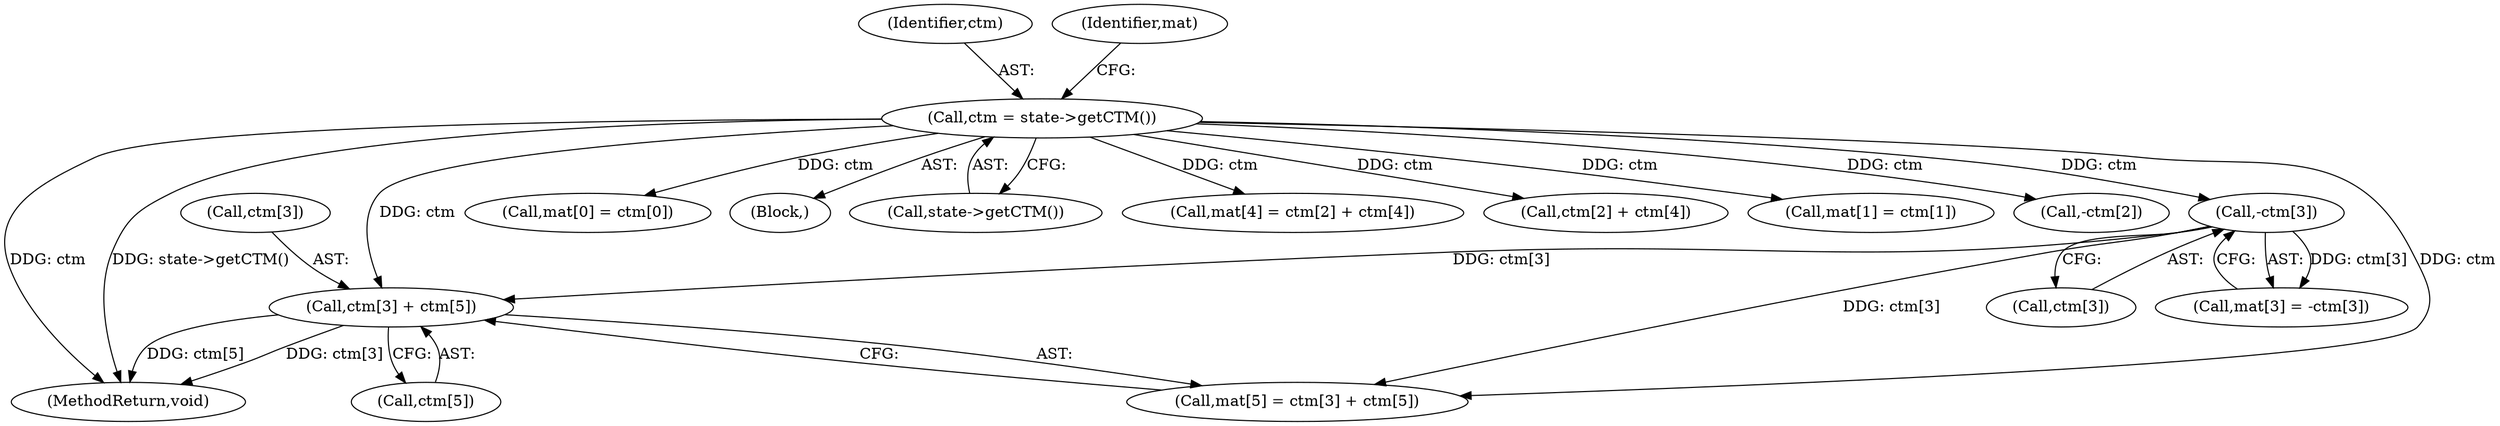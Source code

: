 digraph "0_poppler_7b2d314a61fd0e12f47c62996cb49ec0d1ba747a_12@array" {
"1000174" [label="(Call,ctm[3] + ctm[5])"];
"1000126" [label="(Call,ctm = state->getCTM())"];
"1000155" [label="(Call,-ctm[3])"];
"1000129" [label="(Call,mat[0] = ctm[0])"];
"1000178" [label="(Call,ctm[5])"];
"1000155" [label="(Call,-ctm[3])"];
"1000174" [label="(Call,ctm[3] + ctm[5])"];
"1000175" [label="(Call,ctm[3])"];
"1000170" [label="(Call,mat[5] = ctm[3] + ctm[5])"];
"1000126" [label="(Call,ctm = state->getCTM())"];
"1000111" [label="(Block,)"];
"1000127" [label="(Identifier,ctm)"];
"1000131" [label="(Identifier,mat)"];
"1000128" [label="(Call,state->getCTM())"];
"1000159" [label="(Call,mat[4] = ctm[2] + ctm[4])"];
"1000163" [label="(Call,ctm[2] + ctm[4])"];
"1000156" [label="(Call,ctm[3])"];
"1000151" [label="(Call,mat[3] = -ctm[3])"];
"1000136" [label="(Call,mat[1] = ctm[1])"];
"1000147" [label="(Call,-ctm[2])"];
"1000665" [label="(MethodReturn,void)"];
"1000174" -> "1000170"  [label="AST: "];
"1000174" -> "1000178"  [label="CFG: "];
"1000175" -> "1000174"  [label="AST: "];
"1000178" -> "1000174"  [label="AST: "];
"1000170" -> "1000174"  [label="CFG: "];
"1000174" -> "1000665"  [label="DDG: ctm[5]"];
"1000174" -> "1000665"  [label="DDG: ctm[3]"];
"1000126" -> "1000174"  [label="DDG: ctm"];
"1000155" -> "1000174"  [label="DDG: ctm[3]"];
"1000126" -> "1000111"  [label="AST: "];
"1000126" -> "1000128"  [label="CFG: "];
"1000127" -> "1000126"  [label="AST: "];
"1000128" -> "1000126"  [label="AST: "];
"1000131" -> "1000126"  [label="CFG: "];
"1000126" -> "1000665"  [label="DDG: ctm"];
"1000126" -> "1000665"  [label="DDG: state->getCTM()"];
"1000126" -> "1000129"  [label="DDG: ctm"];
"1000126" -> "1000136"  [label="DDG: ctm"];
"1000126" -> "1000147"  [label="DDG: ctm"];
"1000126" -> "1000155"  [label="DDG: ctm"];
"1000126" -> "1000159"  [label="DDG: ctm"];
"1000126" -> "1000163"  [label="DDG: ctm"];
"1000126" -> "1000170"  [label="DDG: ctm"];
"1000155" -> "1000151"  [label="AST: "];
"1000155" -> "1000156"  [label="CFG: "];
"1000156" -> "1000155"  [label="AST: "];
"1000151" -> "1000155"  [label="CFG: "];
"1000155" -> "1000151"  [label="DDG: ctm[3]"];
"1000155" -> "1000170"  [label="DDG: ctm[3]"];
}
